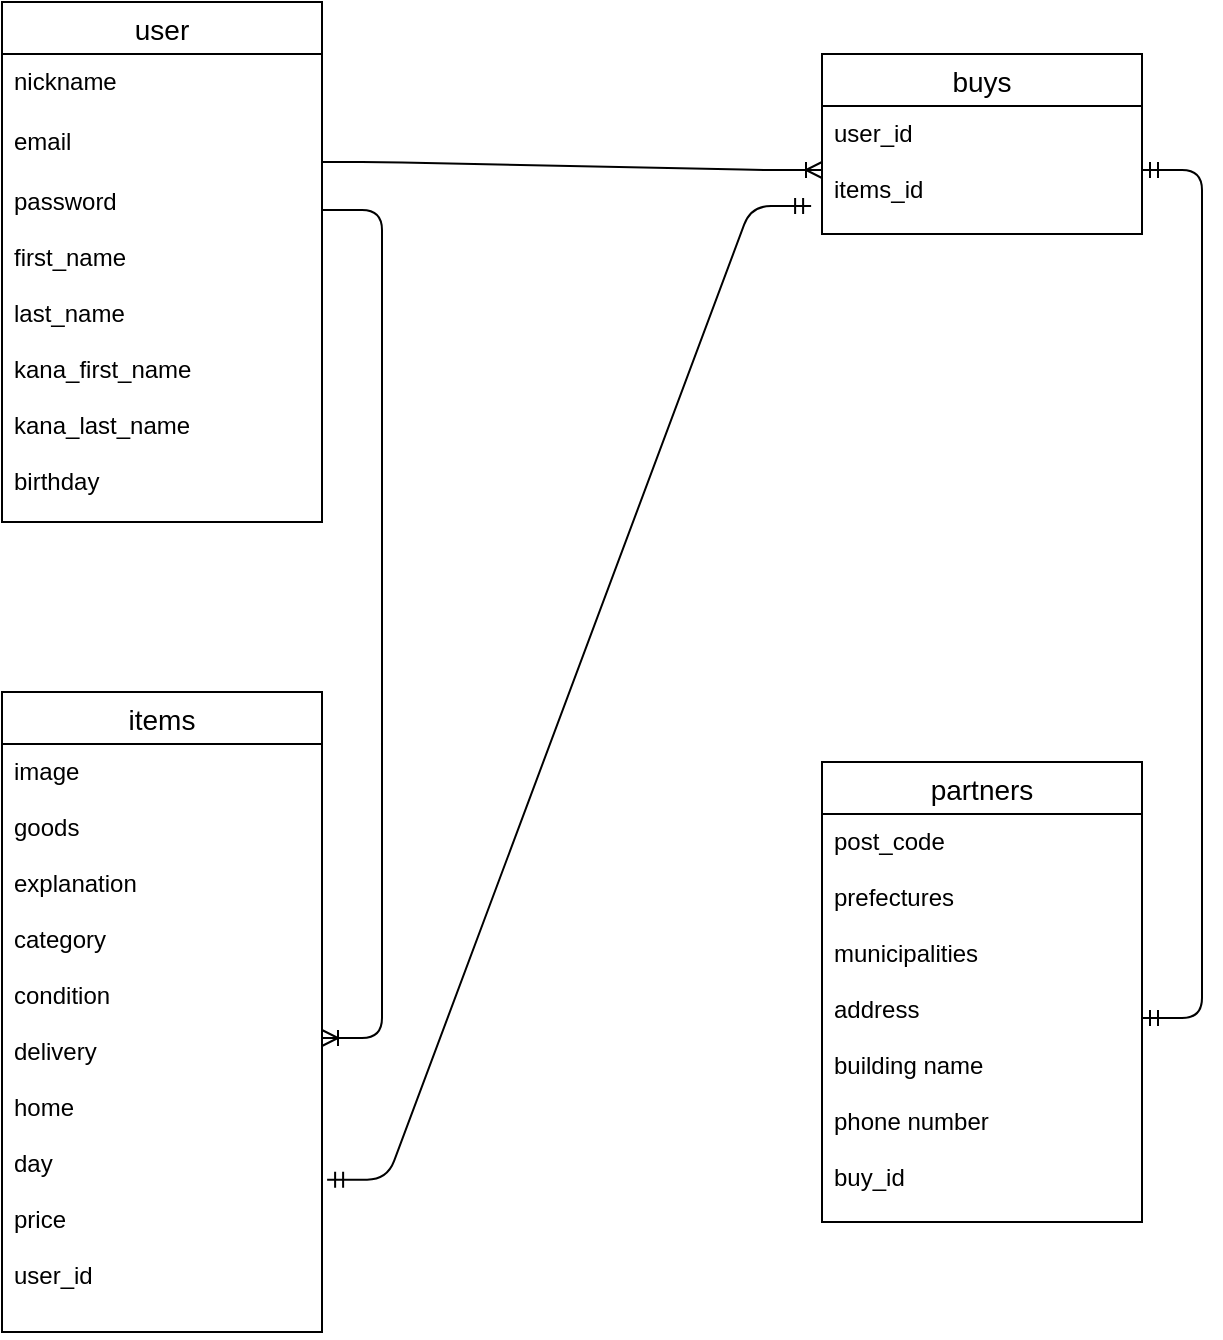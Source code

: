 <mxfile>
    <diagram id="5pLgetk1UQm6ird4hYCc" name="ページ1">
        <mxGraphModel dx="294" dy="667" grid="1" gridSize="10" guides="1" tooltips="1" connect="1" arrows="1" fold="1" page="1" pageScale="1" pageWidth="827" pageHeight="1169" math="0" shadow="0">
            <root>
                <mxCell id="0"/>
                <mxCell id="1" parent="0"/>
                <mxCell id="15" value="user" style="swimlane;fontStyle=0;childLayout=stackLayout;horizontal=1;startSize=26;horizontalStack=0;resizeParent=1;resizeParentMax=0;resizeLast=0;collapsible=1;marginBottom=0;align=center;fontSize=14;" vertex="1" parent="1">
                    <mxGeometry x="30" y="80" width="160" height="260" as="geometry"/>
                </mxCell>
                <mxCell id="16" value="nickname" style="text;strokeColor=none;fillColor=none;spacingLeft=4;spacingRight=4;overflow=hidden;rotatable=0;points=[[0,0.5],[1,0.5]];portConstraint=eastwest;fontSize=12;" vertex="1" parent="15">
                    <mxGeometry y="26" width="160" height="30" as="geometry"/>
                </mxCell>
                <mxCell id="17" value="email" style="text;strokeColor=none;fillColor=none;spacingLeft=4;spacingRight=4;overflow=hidden;rotatable=0;points=[[0,0.5],[1,0.5]];portConstraint=eastwest;fontSize=12;" vertex="1" parent="15">
                    <mxGeometry y="56" width="160" height="30" as="geometry"/>
                </mxCell>
                <mxCell id="18" value="password&#10;&#10;first_name&#10;&#10;last_name&#10;&#10;kana_first_name&#10;&#10;kana_last_name&#10;&#10;birthday" style="text;strokeColor=none;fillColor=none;spacingLeft=4;spacingRight=4;overflow=hidden;rotatable=0;points=[[0,0.5],[1,0.5]];portConstraint=eastwest;fontSize=12;" vertex="1" parent="15">
                    <mxGeometry y="86" width="160" height="174" as="geometry"/>
                </mxCell>
                <mxCell id="34" value="items" style="swimlane;fontStyle=0;childLayout=stackLayout;horizontal=1;startSize=26;horizontalStack=0;resizeParent=1;resizeParentMax=0;resizeLast=0;collapsible=1;marginBottom=0;align=center;fontSize=14;" vertex="1" parent="1">
                    <mxGeometry x="30" y="425" width="160" height="320" as="geometry"/>
                </mxCell>
                <mxCell id="36" value="image&#10;&#10;goods&#10;&#10;explanation&#10;&#10;category&#10;&#10;condition&#10;&#10;delivery&#10;&#10;home&#10;&#10;day&#10;&#10;price&#10;&#10;user_id" style="text;strokeColor=none;fillColor=none;spacingLeft=4;spacingRight=4;overflow=hidden;rotatable=0;points=[[0,0.5],[1,0.5]];portConstraint=eastwest;fontSize=12;" vertex="1" parent="34">
                    <mxGeometry y="26" width="160" height="294" as="geometry"/>
                </mxCell>
                <mxCell id="38" value="buys" style="swimlane;fontStyle=0;childLayout=stackLayout;horizontal=1;startSize=26;horizontalStack=0;resizeParent=1;resizeParentMax=0;resizeLast=0;collapsible=1;marginBottom=0;align=center;fontSize=14;" vertex="1" parent="1">
                    <mxGeometry x="440" y="106" width="160" height="90" as="geometry"/>
                </mxCell>
                <mxCell id="39" value="user_id&#10;&#10;items_id" style="text;strokeColor=none;fillColor=none;spacingLeft=4;spacingRight=4;overflow=hidden;rotatable=0;points=[[0,0.5],[1,0.5]];portConstraint=eastwest;fontSize=12;" vertex="1" parent="38">
                    <mxGeometry y="26" width="160" height="64" as="geometry"/>
                </mxCell>
                <mxCell id="44" value="partners" style="swimlane;fontStyle=0;childLayout=stackLayout;horizontal=1;startSize=26;horizontalStack=0;resizeParent=1;resizeParentMax=0;resizeLast=0;collapsible=1;marginBottom=0;align=center;fontSize=14;" vertex="1" parent="1">
                    <mxGeometry x="440" y="460" width="160" height="230" as="geometry"/>
                </mxCell>
                <mxCell id="46" value="post_code&#10;&#10;prefectures&#10;&#10;municipalities&#10;&#10;address&#10;&#10;building name&#10;&#10;phone number&#10;&#10;buy_id" style="text;strokeColor=none;fillColor=none;spacingLeft=4;spacingRight=4;overflow=hidden;rotatable=0;points=[[0,0.5],[1,0.5]];portConstraint=eastwest;fontSize=12;" vertex="1" parent="44">
                    <mxGeometry y="26" width="160" height="204" as="geometry"/>
                </mxCell>
                <mxCell id="50" value="" style="edgeStyle=entityRelationEdgeStyle;fontSize=12;html=1;endArrow=ERoneToMany;" edge="1" parent="1" target="36">
                    <mxGeometry width="100" height="100" relative="1" as="geometry">
                        <mxPoint x="190" y="184" as="sourcePoint"/>
                        <mxPoint x="580" y="107.6" as="targetPoint"/>
                    </mxGeometry>
                </mxCell>
                <mxCell id="53" value="" style="edgeStyle=entityRelationEdgeStyle;fontSize=12;html=1;endArrow=ERmandOne;startArrow=ERmandOne;exitX=1;exitY=0.5;exitDx=0;exitDy=0;" edge="1" parent="1" source="39" target="46">
                    <mxGeometry width="100" height="100" relative="1" as="geometry">
                        <mxPoint x="250" y="420" as="sourcePoint"/>
                        <mxPoint x="350" y="320" as="targetPoint"/>
                    </mxGeometry>
                </mxCell>
                <mxCell id="56" value="" style="edgeStyle=entityRelationEdgeStyle;fontSize=12;html=1;endArrow=ERoneToMany;" edge="1" parent="1" target="39">
                    <mxGeometry width="100" height="100" relative="1" as="geometry">
                        <mxPoint x="190" y="160" as="sourcePoint"/>
                        <mxPoint x="290" y="60" as="targetPoint"/>
                    </mxGeometry>
                </mxCell>
                <mxCell id="57" value="" style="edgeStyle=entityRelationEdgeStyle;fontSize=12;html=1;endArrow=ERmandOne;startArrow=ERmandOne;exitX=1.016;exitY=0.741;exitDx=0;exitDy=0;exitPerimeter=0;entryX=-0.034;entryY=0.781;entryDx=0;entryDy=0;entryPerimeter=0;" edge="1" parent="1" source="36" target="39">
                    <mxGeometry width="100" height="100" relative="1" as="geometry">
                        <mxPoint x="230" y="450" as="sourcePoint"/>
                        <mxPoint x="330" y="350" as="targetPoint"/>
                    </mxGeometry>
                </mxCell>
            </root>
        </mxGraphModel>
    </diagram>
</mxfile>